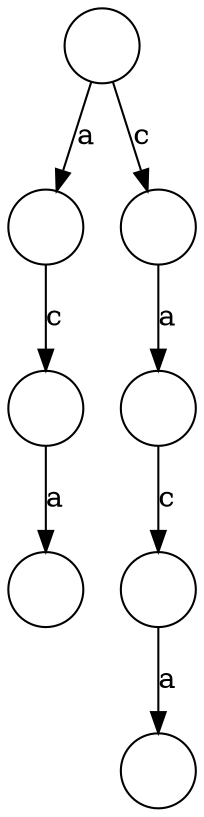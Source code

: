 digraph G{
	node[shape=circle]
	t[label=""];
	ta[label=""];
	tac[label=""];
	taca[label=""];
	tac->taca[label="a"]
	ta->tac[label="c"]
	t->ta[label="a"]
	tc[label=""];
	tca[label=""];
	tcac[label=""];
	tcaca[label=""];
	tcac->tcaca[label="a"]
	tca->tcac[label="c"]
	tc->tca[label="a"]
	t->tc[label="c"]
}